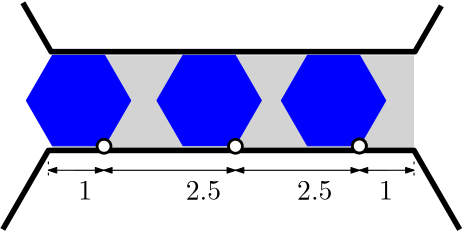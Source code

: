 <?xml version="1.0"?>
<!DOCTYPE ipe SYSTEM "ipe.dtd">
<ipe version="70206" creator="Ipe 7.2.6">
<info created="D:20161205163617" modified="D:20161205163617"/>
<ipestyle name="basic">
<symbol name="arrow/arc(spx)">
<path stroke="sym-stroke" fill="sym-stroke" pen="sym-pen">
0 0 m
-1 0.333 l
-1 -0.333 l
h
</path>
</symbol>
<symbol name="arrow/farc(spx)">
<path stroke="sym-stroke" fill="white" pen="sym-pen">
0 0 m
-1 0.333 l
-1 -0.333 l
h
</path>
</symbol>
<symbol name="arrow/ptarc(spx)">
<path stroke="sym-stroke" fill="sym-stroke" pen="sym-pen">
0 0 m
-1 0.333 l
-0.8 0 l
-1 -0.333 l
h
</path>
</symbol>
<symbol name="arrow/fptarc(spx)">
<path stroke="sym-stroke" fill="white" pen="sym-pen">
0 0 m
-1 0.333 l
-0.8 0 l
-1 -0.333 l
h
</path>
</symbol>
<symbol name="mark/circle(sx)" transformations="translations">
<path fill="sym-stroke">
0.6 0 0 0.6 0 0 e
0.4 0 0 0.4 0 0 e
</path>
</symbol>
<symbol name="mark/disk(sx)" transformations="translations">
<path fill="sym-stroke">
0.6 0 0 0.6 0 0 e
</path>
</symbol>
<symbol name="mark/fdisk(sfx)" transformations="translations">
<group>
<path fill="sym-fill">
0.5 0 0 0.5 0 0 e
</path>
<path fill="sym-stroke" fillrule="eofill">
0.6 0 0 0.6 0 0 e
0.4 0 0 0.4 0 0 e
</path>
</group>
</symbol>
<symbol name="mark/box(sx)" transformations="translations">
<path fill="sym-stroke" fillrule="eofill">
-0.6 -0.6 m
0.6 -0.6 l
0.6 0.6 l
-0.6 0.6 l
h
-0.4 -0.4 m
0.4 -0.4 l
0.4 0.4 l
-0.4 0.4 l
h
</path>
</symbol>
<symbol name="mark/square(sx)" transformations="translations">
<path fill="sym-stroke">
-0.6 -0.6 m
0.6 -0.6 l
0.6 0.6 l
-0.6 0.6 l
h
</path>
</symbol>
<symbol name="mark/fsquare(sfx)" transformations="translations">
<group>
<path fill="sym-fill">
-0.5 -0.5 m
0.5 -0.5 l
0.5 0.5 l
-0.5 0.5 l
h
</path>
<path fill="sym-stroke" fillrule="eofill">
-0.6 -0.6 m
0.6 -0.6 l
0.6 0.6 l
-0.6 0.6 l
h
-0.4 -0.4 m
0.4 -0.4 l
0.4 0.4 l
-0.4 0.4 l
h
</path>
</group>
</symbol>
<symbol name="mark/cross(sx)" transformations="translations">
<group>
<path fill="sym-stroke">
-0.43 -0.57 m
0.57 0.43 l
0.43 0.57 l
-0.57 -0.43 l
h
</path>
<path fill="sym-stroke">
-0.43 0.57 m
0.57 -0.43 l
0.43 -0.57 l
-0.57 0.43 l
h
</path>
</group>
</symbol>
<symbol name="arrow/fnormal(spx)">
<path stroke="sym-stroke" fill="white" pen="sym-pen">
0 0 m
-1 0.333 l
-1 -0.333 l
h
</path>
</symbol>
<symbol name="arrow/pointed(spx)">
<path stroke="sym-stroke" fill="sym-stroke" pen="sym-pen">
0 0 m
-1 0.333 l
-0.8 0 l
-1 -0.333 l
h
</path>
</symbol>
<symbol name="arrow/fpointed(spx)">
<path stroke="sym-stroke" fill="white" pen="sym-pen">
0 0 m
-1 0.333 l
-0.8 0 l
-1 -0.333 l
h
</path>
</symbol>
<symbol name="arrow/linear(spx)">
<path stroke="sym-stroke" pen="sym-pen">
-1 0.333 m
0 0 l
-1 -0.333 l
</path>
</symbol>
<symbol name="arrow/fdouble(spx)">
<path stroke="sym-stroke" fill="white" pen="sym-pen">
0 0 m
-1 0.333 l
-1 -0.333 l
h
-1 0 m
-2 0.333 l
-2 -0.333 l
h
</path>
</symbol>
<symbol name="arrow/double(spx)">
<path stroke="sym-stroke" fill="sym-stroke" pen="sym-pen">
0 0 m
-1 0.333 l
-1 -0.333 l
h
-1 0 m
-2 0.333 l
-2 -0.333 l
h
</path>
</symbol>
<pen name="heavier" value="0.8"/>
<pen name="fat" value="1.2"/>
<pen name="ultrafat" value="2"/>
<symbolsize name="large" value="5"/>
<symbolsize name="small" value="2"/>
<symbolsize name="tiny" value="1.1"/>
<arrowsize name="large" value="10"/>
<arrowsize name="small" value="5"/>
<arrowsize name="tiny" value="3"/>
<color name="red" value="1 0 0"/>
<color name="green" value="0 1 0"/>
<color name="blue" value="0 0 1"/>
<color name="yellow" value="1 1 0"/>
<color name="orange" value="1 0.647 0"/>
<color name="gold" value="1 0.843 0"/>
<color name="purple" value="0.627 0.125 0.941"/>
<color name="gray" value="0.745"/>
<color name="brown" value="0.647 0.165 0.165"/>
<color name="navy" value="0 0 0.502"/>
<color name="pink" value="1 0.753 0.796"/>
<color name="seagreen" value="0.18 0.545 0.341"/>
<color name="turquoise" value="0.251 0.878 0.816"/>
<color name="violet" value="0.933 0.51 0.933"/>
<color name="darkblue" value="0 0 0.545"/>
<color name="darkcyan" value="0 0.545 0.545"/>
<color name="darkgray" value="0.663"/>
<color name="darkgreen" value="0 0.392 0"/>
<color name="darkmagenta" value="0.545 0 0.545"/>
<color name="darkorange" value="1 0.549 0"/>
<color name="darkred" value="0.545 0 0"/>
<color name="lightblue" value="0.678 0.847 0.902"/>
<color name="lightcyan" value="0.878 1 1"/>
<color name="lightgray" value="0.827"/>
<color name="lightgreen" value="0.565 0.933 0.565"/>
<color name="lightyellow" value="1 1 0.878"/>
<dashstyle name="dashed" value="[4] 0"/>
<dashstyle name="dotted" value="[1 3] 0"/>
<dashstyle name="dash dotted" value="[4 2 1 2] 0"/>
<dashstyle name="dash dot dotted" value="[4 2 1 2 1 2] 0"/>
<textsize name="large" value="\large"/>
<textsize name="Large" value="\Large"/>
<textsize name="LARGE" value="\LARGE"/>
<textsize name="huge" value="\huge"/>
<textsize name="Huge" value="\Huge"/>
<textsize name="small" value="\small"/>
<textsize name="footnote" value="\footnotesize"/>
<textsize name="tiny" value="\tiny"/>
<textstyle name="center" begin="\begin{center}" end="\end{center}"/>
<textstyle name="itemize" begin="\begin{itemize}" end="\end{itemize}"/>
<textstyle name="item" begin="\begin{itemize}\item{}" end="\end{itemize}"/>
<gridsize name="4 pts" value="4"/>
<gridsize name="8 pts (~3 mm)" value="8"/>
<gridsize name="16 pts (~6 mm)" value="16"/>
<gridsize name="32 pts (~12 mm)" value="32"/>
<gridsize name="10 pts (~3.5 mm)" value="10"/>
<gridsize name="20 pts (~7 mm)" value="20"/>
<gridsize name="14 pts (~5 mm)" value="14"/>
<gridsize name="28 pts (~10 mm)" value="28"/>
<gridsize name="56 pts (~20 mm)" value="56"/>
<anglesize name="90 deg" value="90"/>
<anglesize name="60 deg" value="60"/>
<anglesize name="45 deg" value="45"/>
<anglesize name="30 deg" value="30"/>
<anglesize name="22.5 deg" value="22.5"/>
<opacity name="10%" value="0.1"/>
<opacity name="30%" value="0.3"/>
<opacity name="50%" value="0.5"/>
<opacity name="75%" value="0.75"/>
<tiling name="falling" angle="-60" step="4" width="1"/>
<tiling name="rising" angle="30" step="4" width="1"/>
</ipestyle>
<page>
<layer name="alpha"/>
<view layers="alpha" active="alpha"/>
<path layer="alpha" matrix="1 0 0 1 -72.1678 77.3204" fill="lightgray">
245.568 497.364 m
245.568 463.146 l
375.732 463.146 l
375.732 497.364 l
h
</path>
<path matrix="0.711754 0 0 0.711754 -39.9981 225.177" stroke="black" pen="ultrafat">
274.692 403.026 m
297.756 442.975 l
482.699 442.975 l
505.79 402.98 l
</path>
<path matrix="0.595706 0 0 0.595706 -24.5157 280.465" stroke="blue" fill="blue">
379.517 466.603 m
363.757 493.9 l
332.237 493.9 l
316.478 466.603 l
332.237 439.306 l
363.757 439.306 l
h
</path>
<path matrix="0.595706 0 0 0.595706 22.5024 280.509" stroke="blue" fill="blue">
379.517 466.603 m
363.757 493.9 l
332.237 493.9 l
316.478 466.603 l
332.237 439.306 l
363.757 439.306 l
h
</path>
<path matrix="0.711754 0 0 0.711754 -39.0283 224.283" stroke="black" pen="ultrafat">
283.481 518.915 m
297.756 494.189 l
481.788 494.189 l
495.155 517.342 l
</path>
<path matrix="0.711754 0 0 0.711754 -39.9981 225.855" stroke="black" arrow="normal/tiny" rarrow="normal/tiny">
325.749 431.964 m
392.378 431.964 l
</path>
<path matrix="0.711754 0 0 0.711754 -39.9981 225.855" stroke="black" arrow="normal/tiny" rarrow="normal/tiny">
392.378 431.964 m
455.047 431.964 l
</path>
<use matrix="1.06896 0 0 1.06896 89.3432 -244.794" name="mark/fdisk(sfx)" pos="96 736" size="large" stroke="black" fill="white"/>
<use matrix="1.06895 0 0 1.06895 136.659 -244.794" name="mark/fdisk(sfx)" pos="96 736" size="large" stroke="black" fill="white"/>
<path matrix="0.711754 0 0 0.711754 -39.9981 225.855" stroke="black" arrow="normal/tiny" rarrow="normal/tiny">
455.047 431.964 m
482.699 432.005 l
</path>
<path matrix="0.711754 0 0 0.711754 -39.9981 225.855" stroke="black" arrow="normal/tiny" rarrow="normal/tiny">
297.756 432.005 m
325.75 431.964 l
</path>
<path matrix="0.595706 0 0 0.595706 67.2912 280.465" stroke="blue" fill="blue">
379.517 466.603 m
363.757 493.9 l
332.237 493.9 l
316.478 466.603 l
332.237 439.306 l
363.757 439.306 l
h
</path>
<use matrix="1.06895 0 0 1.06895 181.263 -244.692" name="mark/fdisk(sfx)" pos="96 736" size="large" stroke="black" fill="white"/>
<use matrix="1.06895 0 0 1.06895 181.263 -244.692" name="mark/fdisk(sfx)" pos="96 736" size="large" stroke="black" fill="white"/>
<path matrix="0.711754 0 0 0.711754 -10.2778 130.496" stroke="black" dash="dotted">
256 576 m
256 560 l
</path>
<path matrix="0.711754 0 0 0.711754 121.356 130.496" stroke="black" dash="dotted">
256 576 m
256 560 l
</path>
<text matrix="1.06896 0 0 1.06896 115.759 -165.954" transformations="translations" pos="98.8116 644.281" stroke="black" type="label" valign="baseline" style="math">2.5</text>
<text matrix="1.06483 -0.093876 0.093876 1.06483 151.774 -155.435" transformations="translations" pos="73.9533 643.424" stroke="black" type="label" valign="baseline" style="math">1</text>
<text matrix="1.06483 -0.093876 0.093876 1.06483 43.5582 -155.435" transformations="translations" pos="73.9533 643.424" stroke="black" type="label" valign="baseline" style="math">1</text>
<text matrix="1.06896 0 0 1.06896 155.836 -165.954" transformations="translations" pos="98.8116 644.281" stroke="black" type="label" valign="baseline" style="math">2.5</text>
</page>
</ipe>
